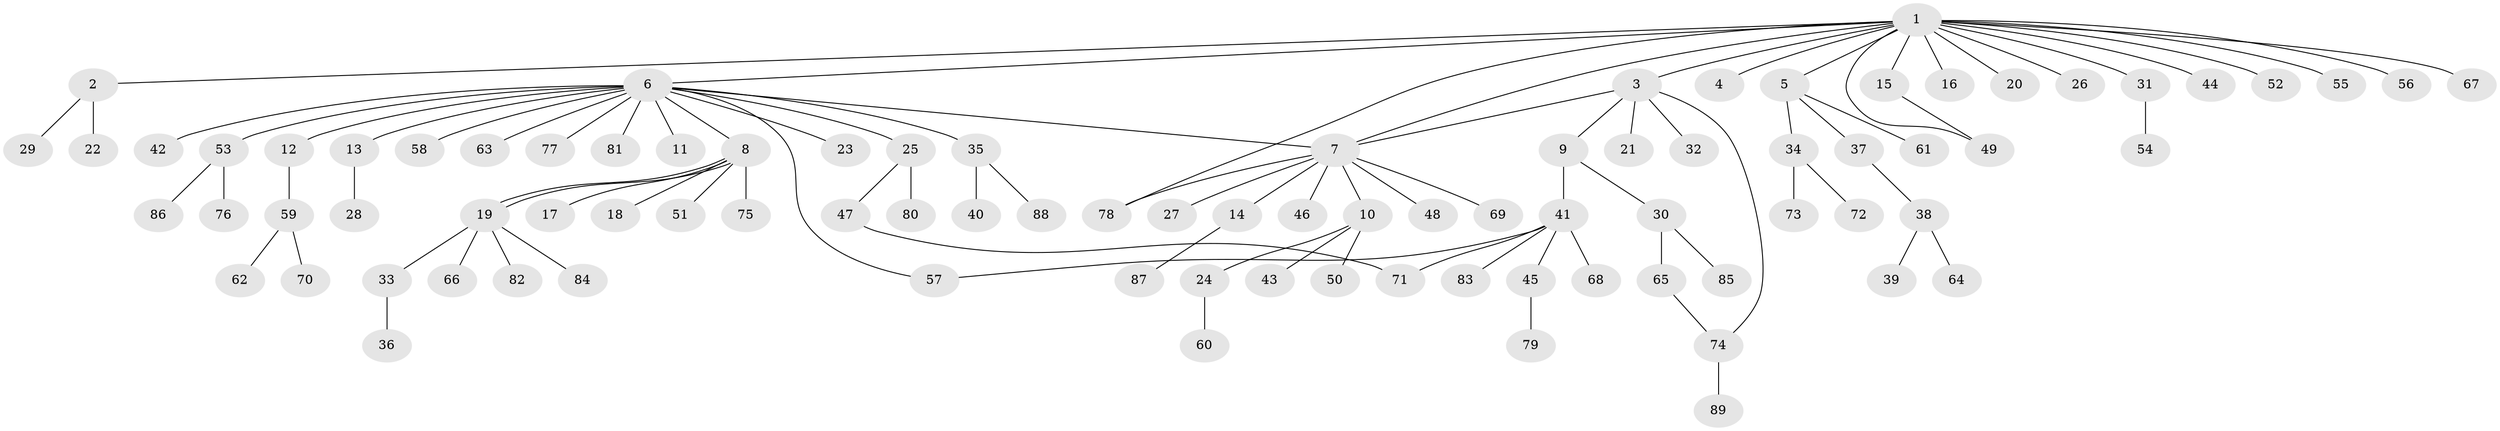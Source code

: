 // Generated by graph-tools (version 1.1) at 2025/11/02/27/25 16:11:12]
// undirected, 89 vertices, 96 edges
graph export_dot {
graph [start="1"]
  node [color=gray90,style=filled];
  1;
  2;
  3;
  4;
  5;
  6;
  7;
  8;
  9;
  10;
  11;
  12;
  13;
  14;
  15;
  16;
  17;
  18;
  19;
  20;
  21;
  22;
  23;
  24;
  25;
  26;
  27;
  28;
  29;
  30;
  31;
  32;
  33;
  34;
  35;
  36;
  37;
  38;
  39;
  40;
  41;
  42;
  43;
  44;
  45;
  46;
  47;
  48;
  49;
  50;
  51;
  52;
  53;
  54;
  55;
  56;
  57;
  58;
  59;
  60;
  61;
  62;
  63;
  64;
  65;
  66;
  67;
  68;
  69;
  70;
  71;
  72;
  73;
  74;
  75;
  76;
  77;
  78;
  79;
  80;
  81;
  82;
  83;
  84;
  85;
  86;
  87;
  88;
  89;
  1 -- 2;
  1 -- 3;
  1 -- 4;
  1 -- 5;
  1 -- 6;
  1 -- 7;
  1 -- 15;
  1 -- 16;
  1 -- 20;
  1 -- 26;
  1 -- 31;
  1 -- 44;
  1 -- 49;
  1 -- 52;
  1 -- 55;
  1 -- 56;
  1 -- 67;
  1 -- 78;
  2 -- 22;
  2 -- 29;
  3 -- 7;
  3 -- 9;
  3 -- 21;
  3 -- 32;
  3 -- 74;
  5 -- 34;
  5 -- 37;
  5 -- 61;
  6 -- 7;
  6 -- 8;
  6 -- 11;
  6 -- 12;
  6 -- 13;
  6 -- 23;
  6 -- 25;
  6 -- 35;
  6 -- 42;
  6 -- 53;
  6 -- 57;
  6 -- 58;
  6 -- 63;
  6 -- 77;
  6 -- 81;
  7 -- 10;
  7 -- 14;
  7 -- 27;
  7 -- 46;
  7 -- 48;
  7 -- 69;
  7 -- 78;
  8 -- 17;
  8 -- 18;
  8 -- 19;
  8 -- 19;
  8 -- 51;
  8 -- 75;
  9 -- 30;
  9 -- 41;
  10 -- 24;
  10 -- 43;
  10 -- 50;
  12 -- 59;
  13 -- 28;
  14 -- 87;
  15 -- 49;
  19 -- 33;
  19 -- 66;
  19 -- 82;
  19 -- 84;
  24 -- 60;
  25 -- 47;
  25 -- 80;
  30 -- 65;
  30 -- 85;
  31 -- 54;
  33 -- 36;
  34 -- 72;
  34 -- 73;
  35 -- 40;
  35 -- 88;
  37 -- 38;
  38 -- 39;
  38 -- 64;
  41 -- 45;
  41 -- 57;
  41 -- 68;
  41 -- 71;
  41 -- 83;
  45 -- 79;
  47 -- 71;
  53 -- 76;
  53 -- 86;
  59 -- 62;
  59 -- 70;
  65 -- 74;
  74 -- 89;
}
